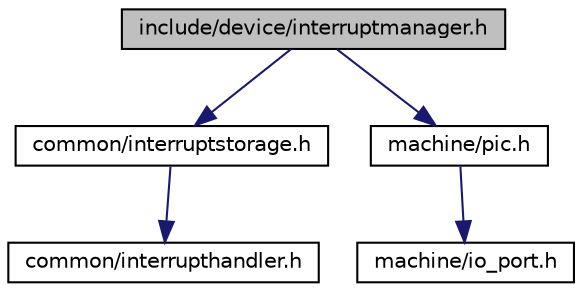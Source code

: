 digraph G
{
  bgcolor="transparent";
  edge [fontname="Helvetica",fontsize="10",labelfontname="Helvetica",labelfontsize="10"];
  node [fontname="Helvetica",fontsize="10",shape=record];
  Node1 [label="include/device/interruptmanager.h",height=0.2,width=0.4,color="black", fillcolor="grey75", style="filled" fontcolor="black"];
  Node1 -> Node2 [color="midnightblue",fontsize="10",style="solid",fontname="Helvetica"];
  Node2 [label="common/interruptstorage.h",height=0.2,width=0.4,color="black",URL="$interruptstorage_8h.html"];
  Node2 -> Node3 [color="midnightblue",fontsize="10",style="solid",fontname="Helvetica"];
  Node3 [label="common/interrupthandler.h",height=0.2,width=0.4,color="black",URL="$interrupthandler_8h.html"];
  Node1 -> Node4 [color="midnightblue",fontsize="10",style="solid",fontname="Helvetica"];
  Node4 [label="machine/pic.h",height=0.2,width=0.4,color="black",URL="$pic_8h.html"];
  Node4 -> Node5 [color="midnightblue",fontsize="10",style="solid",fontname="Helvetica"];
  Node5 [label="machine/io_port.h",height=0.2,width=0.4,color="black",URL="$io__port_8h.html"];
}
